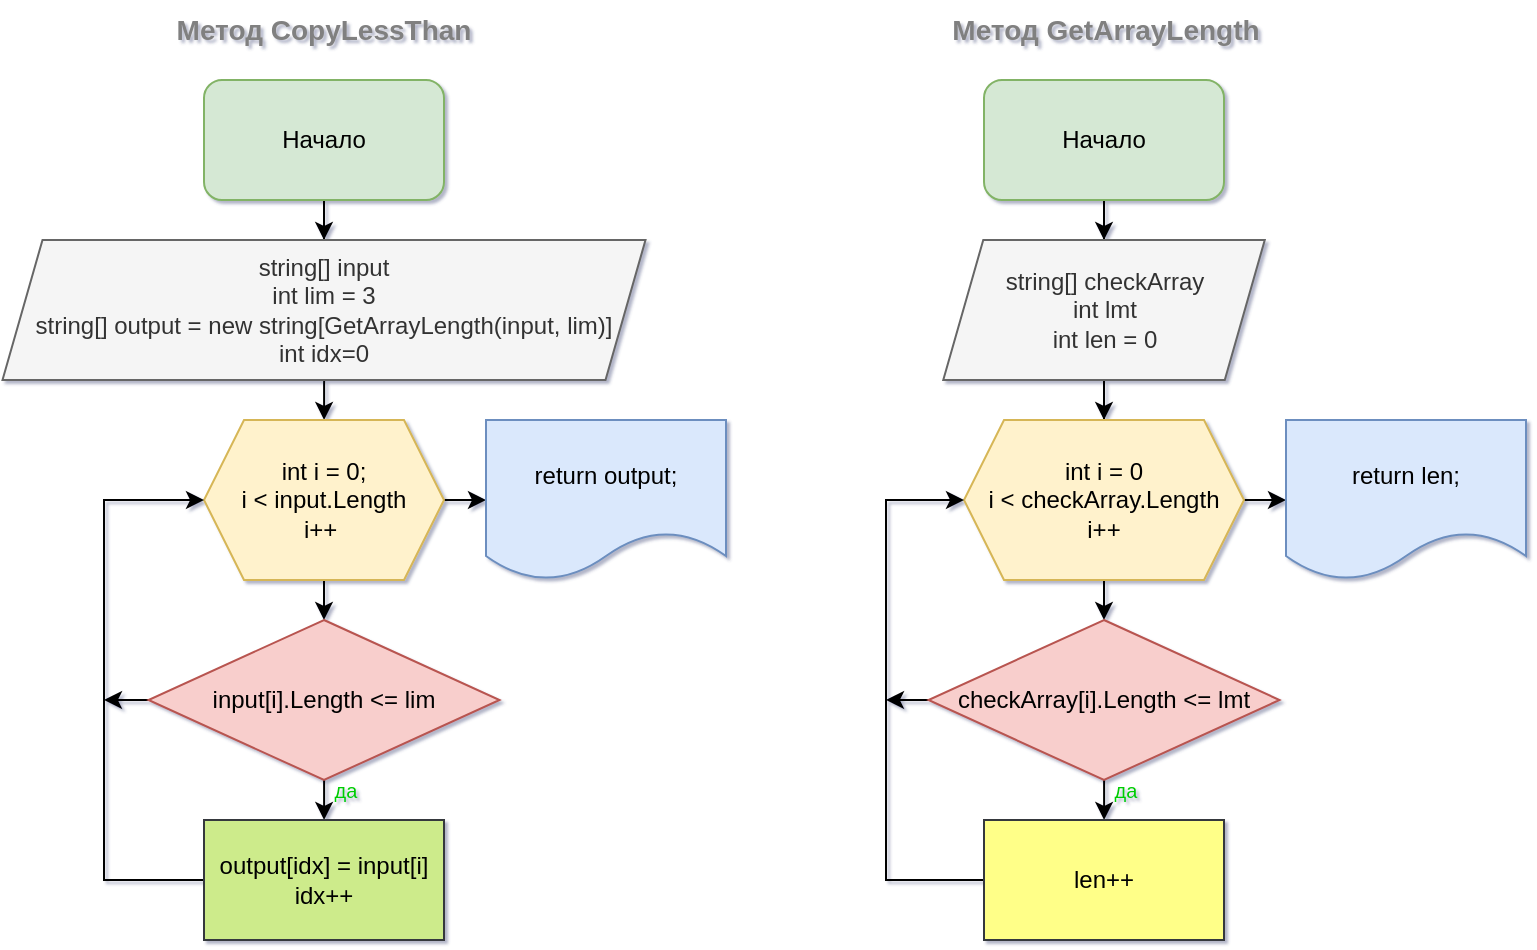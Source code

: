<mxfile version="20.3.0" type="device"><diagram id="mzCL1RMCtyzArp0AQlkd" name="Страница 1"><mxGraphModel dx="868" dy="551" grid="1" gridSize="10" guides="1" tooltips="1" connect="1" arrows="1" fold="1" page="1" pageScale="1" pageWidth="827" pageHeight="1169" math="0" shadow="1"><root><mxCell id="0"/><mxCell id="1" parent="0"/><mxCell id="VLhbChpM89HdGycaW_jB-8" value="" style="edgeStyle=orthogonalEdgeStyle;rounded=0;orthogonalLoop=1;jettySize=auto;html=1;fontSize=12;entryX=0.5;entryY=0;entryDx=0;entryDy=0;" parent="1" source="vyriydtX8G0VRAvHtcpl-1" target="vyriydtX8G0VRAvHtcpl-2" edge="1"><mxGeometry relative="1" as="geometry"><mxPoint x="59" y="130" as="targetPoint"/></mxGeometry></mxCell><mxCell id="vyriydtX8G0VRAvHtcpl-1" value="Начало" style="rounded=1;whiteSpace=wrap;html=1;fillColor=#d5e8d4;strokeColor=#82b366;" parent="1" vertex="1"><mxGeometry x="109" y="50" width="120" height="60" as="geometry"/></mxCell><mxCell id="VLhbChpM89HdGycaW_jB-10" value="" style="edgeStyle=orthogonalEdgeStyle;rounded=0;orthogonalLoop=1;jettySize=auto;html=1;fontSize=12;" parent="1" source="vyriydtX8G0VRAvHtcpl-2" target="VLhbChpM89HdGycaW_jB-4" edge="1"><mxGeometry relative="1" as="geometry"/></mxCell><mxCell id="vyriydtX8G0VRAvHtcpl-2" value="string[] input&lt;br&gt;int lim = 3&lt;br&gt;string[] output = new string[GetArrayLength(input, lim)]&lt;br&gt;int idx=0" style="shape=parallelogram;perimeter=parallelogramPerimeter;whiteSpace=wrap;html=1;fixedSize=1;align=center;fillColor=#f5f5f5;strokeColor=#666666;fontColor=#333333;" parent="1" vertex="1"><mxGeometry x="8.25" y="130" width="321.5" height="70" as="geometry"/></mxCell><mxCell id="VLhbChpM89HdGycaW_jB-2" value="&lt;font style=&quot;font-size: 14px;&quot;&gt;&lt;b&gt;Метод CopyLessThan&lt;/b&gt;&lt;/font&gt;" style="text;html=1;strokeColor=none;fillColor=none;align=center;verticalAlign=middle;whiteSpace=wrap;rounded=0;fontColor=#808080;" parent="1" vertex="1"><mxGeometry x="79" y="10" width="180" height="30" as="geometry"/></mxCell><mxCell id="VLhbChpM89HdGycaW_jB-11" value="" style="edgeStyle=orthogonalEdgeStyle;rounded=0;orthogonalLoop=1;jettySize=auto;html=1;fontSize=12;" parent="1" source="VLhbChpM89HdGycaW_jB-4" target="VLhbChpM89HdGycaW_jB-5" edge="1"><mxGeometry relative="1" as="geometry"/></mxCell><mxCell id="VLhbChpM89HdGycaW_jB-12" value="" style="edgeStyle=orthogonalEdgeStyle;rounded=0;orthogonalLoop=1;jettySize=auto;html=1;fontSize=12;" parent="1" source="VLhbChpM89HdGycaW_jB-4" target="VLhbChpM89HdGycaW_jB-7" edge="1"><mxGeometry relative="1" as="geometry"/></mxCell><mxCell id="VLhbChpM89HdGycaW_jB-4" value="int i = 0; &lt;br&gt;i &amp;lt; input.Length&lt;br&gt;i++&amp;nbsp;" style="shape=hexagon;perimeter=hexagonPerimeter2;whiteSpace=wrap;html=1;fixedSize=1;fontSize=12;fillColor=#fff2cc;strokeColor=#d6b656;" parent="1" vertex="1"><mxGeometry x="109" y="220" width="120" height="80" as="geometry"/></mxCell><mxCell id="VLhbChpM89HdGycaW_jB-13" value="" style="edgeStyle=orthogonalEdgeStyle;rounded=0;orthogonalLoop=1;jettySize=auto;html=1;fontSize=12;" parent="1" source="VLhbChpM89HdGycaW_jB-5" target="VLhbChpM89HdGycaW_jB-6" edge="1"><mxGeometry relative="1" as="geometry"/></mxCell><mxCell id="VLhbChpM89HdGycaW_jB-15" style="edgeStyle=orthogonalEdgeStyle;rounded=0;orthogonalLoop=1;jettySize=auto;html=1;fontSize=12;" parent="1" source="VLhbChpM89HdGycaW_jB-5" edge="1"><mxGeometry relative="1" as="geometry"><mxPoint x="59" y="360" as="targetPoint"/></mxGeometry></mxCell><mxCell id="VLhbChpM89HdGycaW_jB-5" value="input[i].Length &amp;lt;= lim" style="rhombus;whiteSpace=wrap;html=1;fontSize=12;fillColor=#f8cecc;strokeColor=#b85450;" parent="1" vertex="1"><mxGeometry x="81.25" y="320" width="175.5" height="80" as="geometry"/></mxCell><mxCell id="VLhbChpM89HdGycaW_jB-14" style="edgeStyle=orthogonalEdgeStyle;rounded=0;orthogonalLoop=1;jettySize=auto;html=1;entryX=0;entryY=0.5;entryDx=0;entryDy=0;fontSize=12;" parent="1" source="VLhbChpM89HdGycaW_jB-6" target="VLhbChpM89HdGycaW_jB-4" edge="1"><mxGeometry relative="1" as="geometry"><Array as="points"><mxPoint x="59" y="450"/><mxPoint x="59" y="260"/></Array></mxGeometry></mxCell><mxCell id="VLhbChpM89HdGycaW_jB-6" value="&lt;div&gt;output[idx] = input[i]&lt;/div&gt;&lt;div&gt;idx++&lt;/div&gt;" style="rounded=0;whiteSpace=wrap;html=1;fontSize=12;fillColor=#cdeb8b;strokeColor=#36393d;" parent="1" vertex="1"><mxGeometry x="109" y="420" width="120" height="60" as="geometry"/></mxCell><mxCell id="VLhbChpM89HdGycaW_jB-7" value="return output;" style="shape=document;whiteSpace=wrap;html=1;boundedLbl=1;fontSize=12;fillColor=#dae8fc;strokeColor=#6c8ebf;" parent="1" vertex="1"><mxGeometry x="250" y="220" width="120" height="80" as="geometry"/></mxCell><mxCell id="VLhbChpM89HdGycaW_jB-16" value="&lt;font style=&quot;font-size: 14px;&quot;&gt;&lt;b&gt;Метод GetArrayLength&lt;/b&gt;&lt;/font&gt;" style="text;html=1;strokeColor=none;fillColor=none;align=center;verticalAlign=middle;whiteSpace=wrap;rounded=0;fontColor=#808080;" parent="1" vertex="1"><mxGeometry x="470" y="10" width="180" height="30" as="geometry"/></mxCell><mxCell id="VLhbChpM89HdGycaW_jB-23" value="" style="edgeStyle=orthogonalEdgeStyle;rounded=0;orthogonalLoop=1;jettySize=auto;html=1;fontSize=12;entryX=0.5;entryY=0;entryDx=0;entryDy=0;" parent="1" source="VLhbChpM89HdGycaW_jB-17" target="VLhbChpM89HdGycaW_jB-18" edge="1"><mxGeometry relative="1" as="geometry"/></mxCell><mxCell id="VLhbChpM89HdGycaW_jB-17" value="Начало" style="rounded=1;whiteSpace=wrap;html=1;fillColor=#d5e8d4;strokeColor=#82b366;" parent="1" vertex="1"><mxGeometry x="499" y="50" width="120" height="60" as="geometry"/></mxCell><mxCell id="VLhbChpM89HdGycaW_jB-24" value="" style="edgeStyle=orthogonalEdgeStyle;rounded=0;orthogonalLoop=1;jettySize=auto;html=1;fontSize=12;" parent="1" source="VLhbChpM89HdGycaW_jB-18" target="VLhbChpM89HdGycaW_jB-19" edge="1"><mxGeometry relative="1" as="geometry"/></mxCell><mxCell id="VLhbChpM89HdGycaW_jB-18" value="&lt;div&gt;string[] checkArray&lt;/div&gt;&lt;div&gt;int lmt&lt;/div&gt;&lt;div&gt;int len = 0&lt;/div&gt;" style="shape=parallelogram;perimeter=parallelogramPerimeter;whiteSpace=wrap;html=1;fixedSize=1;align=center;fillColor=#f5f5f5;strokeColor=#666666;fontColor=#333333;" parent="1" vertex="1"><mxGeometry x="478.63" y="130" width="160.75" height="70" as="geometry"/></mxCell><mxCell id="VLhbChpM89HdGycaW_jB-25" value="" style="edgeStyle=orthogonalEdgeStyle;rounded=0;orthogonalLoop=1;jettySize=auto;html=1;fontSize=12;" parent="1" source="VLhbChpM89HdGycaW_jB-19" target="VLhbChpM89HdGycaW_jB-20" edge="1"><mxGeometry relative="1" as="geometry"/></mxCell><mxCell id="VLhbChpM89HdGycaW_jB-30" value="" style="edgeStyle=orthogonalEdgeStyle;rounded=0;orthogonalLoop=1;jettySize=auto;html=1;fontSize=12;" parent="1" source="VLhbChpM89HdGycaW_jB-19" target="VLhbChpM89HdGycaW_jB-22" edge="1"><mxGeometry relative="1" as="geometry"/></mxCell><mxCell id="VLhbChpM89HdGycaW_jB-19" value="int i = 0&lt;br&gt;i &amp;lt; checkArray.Length&lt;br&gt;i++" style="shape=hexagon;perimeter=hexagonPerimeter2;whiteSpace=wrap;html=1;fixedSize=1;fontSize=12;fillColor=#fff2cc;strokeColor=#d6b656;" parent="1" vertex="1"><mxGeometry x="489" y="220" width="140" height="80" as="geometry"/></mxCell><mxCell id="VLhbChpM89HdGycaW_jB-26" value="" style="edgeStyle=orthogonalEdgeStyle;rounded=0;orthogonalLoop=1;jettySize=auto;html=1;fontSize=12;" parent="1" source="VLhbChpM89HdGycaW_jB-20" target="VLhbChpM89HdGycaW_jB-21" edge="1"><mxGeometry relative="1" as="geometry"/></mxCell><mxCell id="VLhbChpM89HdGycaW_jB-28" style="edgeStyle=orthogonalEdgeStyle;rounded=0;orthogonalLoop=1;jettySize=auto;html=1;exitX=0;exitY=0.5;exitDx=0;exitDy=0;fontSize=12;" parent="1" source="VLhbChpM89HdGycaW_jB-20" edge="1"><mxGeometry relative="1" as="geometry"><mxPoint x="450" y="360" as="targetPoint"/></mxGeometry></mxCell><mxCell id="VLhbChpM89HdGycaW_jB-20" value="checkArray[i].Length &amp;lt;= lmt" style="rhombus;whiteSpace=wrap;html=1;fontSize=12;fillColor=#f8cecc;strokeColor=#b85450;" parent="1" vertex="1"><mxGeometry x="471.25" y="320" width="175.5" height="80" as="geometry"/></mxCell><mxCell id="VLhbChpM89HdGycaW_jB-27" style="edgeStyle=orthogonalEdgeStyle;rounded=0;orthogonalLoop=1;jettySize=auto;html=1;entryX=0;entryY=0.5;entryDx=0;entryDy=0;fontSize=12;" parent="1" source="VLhbChpM89HdGycaW_jB-21" target="VLhbChpM89HdGycaW_jB-19" edge="1"><mxGeometry relative="1" as="geometry"><Array as="points"><mxPoint x="450" y="450"/><mxPoint x="450" y="260"/></Array></mxGeometry></mxCell><mxCell id="VLhbChpM89HdGycaW_jB-21" value="len++" style="rounded=0;whiteSpace=wrap;html=1;fontSize=12;fillColor=#ffff88;strokeColor=#36393d;" parent="1" vertex="1"><mxGeometry x="499" y="420" width="120" height="60" as="geometry"/></mxCell><mxCell id="VLhbChpM89HdGycaW_jB-22" value="return len;" style="shape=document;whiteSpace=wrap;html=1;boundedLbl=1;fontSize=12;fillColor=#dae8fc;strokeColor=#6c8ebf;" parent="1" vertex="1"><mxGeometry x="650" y="220" width="120" height="80" as="geometry"/></mxCell><mxCell id="VLhbChpM89HdGycaW_jB-31" value="&lt;font style=&quot;font-size: 10px;&quot;&gt;да&lt;/font&gt;" style="text;html=1;strokeColor=none;fillColor=none;align=center;verticalAlign=middle;whiteSpace=wrap;rounded=0;fontSize=12;fontColor=#00CC00;" parent="1" vertex="1"><mxGeometry x="540" y="390" width="60" height="30" as="geometry"/></mxCell><mxCell id="VLhbChpM89HdGycaW_jB-33" value="&lt;font style=&quot;font-size: 10px;&quot;&gt;да&lt;/font&gt;" style="text;html=1;strokeColor=none;fillColor=none;align=center;verticalAlign=middle;whiteSpace=wrap;rounded=0;fontSize=12;fontColor=#00CC00;" parent="1" vertex="1"><mxGeometry x="150" y="390" width="60" height="30" as="geometry"/></mxCell></root></mxGraphModel></diagram></mxfile>
